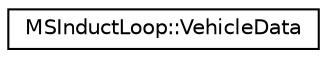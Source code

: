 digraph "Graphical Class Hierarchy"
{
  edge [fontname="Helvetica",fontsize="10",labelfontname="Helvetica",labelfontsize="10"];
  node [fontname="Helvetica",fontsize="10",shape=record];
  rankdir="LR";
  Node0 [label="MSInductLoop::VehicleData",height=0.2,width=0.4,color="black", fillcolor="white", style="filled",URL="$dd/d05/struct_m_s_induct_loop_1_1_vehicle_data.html",tooltip="Struct to store the data of the counted vehicle internally. "];
}
